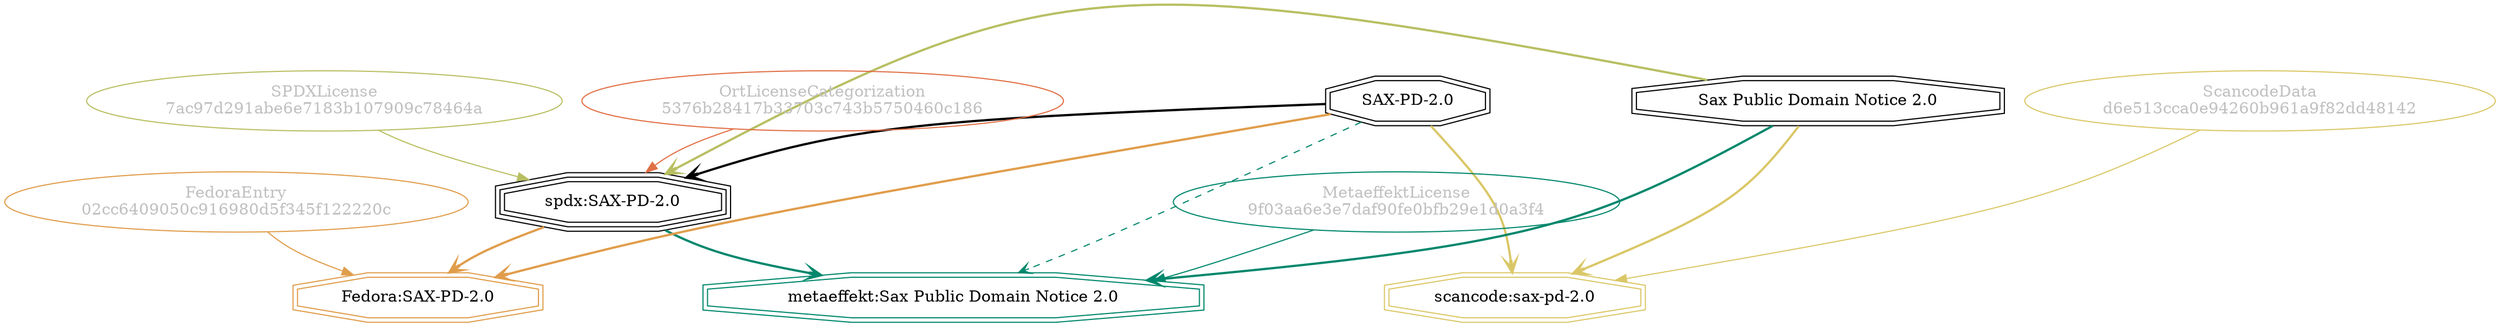 strict digraph {
    node [shape=box];
    graph [splines=curved];
    3789 [label="SPDXLicense\n7ac97d291abe6e7183b107909c78464a"
         ,fontcolor=gray
         ,color="#b8bf62"
         ,fillcolor="beige;1"
         ,shape=ellipse];
    3790 [label="spdx:SAX-PD-2.0"
         ,shape=tripleoctagon];
    3791 [label="SAX-PD-2.0"
         ,shape=doubleoctagon];
    3792 [label="Sax Public Domain Notice 2.0"
         ,shape=doubleoctagon];
    8349 [label="FedoraEntry\n02cc6409050c916980d5f345f122220c"
         ,fontcolor=gray
         ,color="#e09d4b"
         ,fillcolor="beige;1"
         ,shape=ellipse];
    8350 [label="Fedora:SAX-PD-2.0"
         ,color="#e09d4b"
         ,shape=doubleoctagon];
    23127 [label="ScancodeData\nd6e513cca0e94260b961a9f82dd48142"
          ,fontcolor=gray
          ,color="#dac767"
          ,fillcolor="beige;1"
          ,shape=ellipse];
    23128 [label="scancode:sax-pd-2.0"
          ,color="#dac767"
          ,shape=doubleoctagon];
    35189 [label="OrtLicenseCategorization\n5376b28417b33703c743b5750460c186"
          ,fontcolor=gray
          ,color="#e06f45"
          ,fillcolor="beige;1"
          ,shape=ellipse];
    48710 [label="MetaeffektLicense\n9f03aa6e3e7daf90fe0bfb29e1d0a3f4"
          ,fontcolor=gray
          ,color="#00876c"
          ,fillcolor="beige;1"
          ,shape=ellipse];
    48711 [label="metaeffekt:Sax Public Domain Notice 2.0"
          ,color="#00876c"
          ,shape=doubleoctagon];
    3789 -> 3790 [weight=0.5
                 ,color="#b8bf62"];
    3790 -> 8350 [style=bold
                 ,arrowhead=vee
                 ,weight=0.7
                 ,color="#e09d4b"];
    3790 -> 48711 [style=bold
                  ,arrowhead=vee
                  ,weight=0.7
                  ,color="#00876c"];
    3791 -> 3790 [style=bold
                 ,arrowhead=vee
                 ,weight=0.7];
    3791 -> 8350 [style=bold
                 ,arrowhead=vee
                 ,weight=0.7
                 ,color="#e09d4b"];
    3791 -> 23128 [style=bold
                  ,arrowhead=vee
                  ,weight=0.7
                  ,color="#dac767"];
    3791 -> 48711 [style=dashed
                  ,arrowhead=vee
                  ,weight=0.5
                  ,color="#00876c"];
    3792 -> 3790 [style=bold
                 ,arrowhead=vee
                 ,weight=0.7
                 ,color="#b8bf62"];
    3792 -> 23128 [style=bold
                  ,arrowhead=vee
                  ,weight=0.7
                  ,color="#dac767"];
    3792 -> 48711 [style=bold
                  ,arrowhead=vee
                  ,weight=0.7
                  ,color="#00876c"];
    3792 -> 48711 [style=bold
                  ,arrowhead=vee
                  ,weight=0.7
                  ,color="#00876c"];
    8349 -> 8350 [weight=0.5
                 ,color="#e09d4b"];
    23127 -> 23128 [weight=0.5
                   ,color="#dac767"];
    35189 -> 3790 [weight=0.5
                  ,color="#e06f45"];
    48710 -> 48711 [weight=0.5
                   ,color="#00876c"];
}
